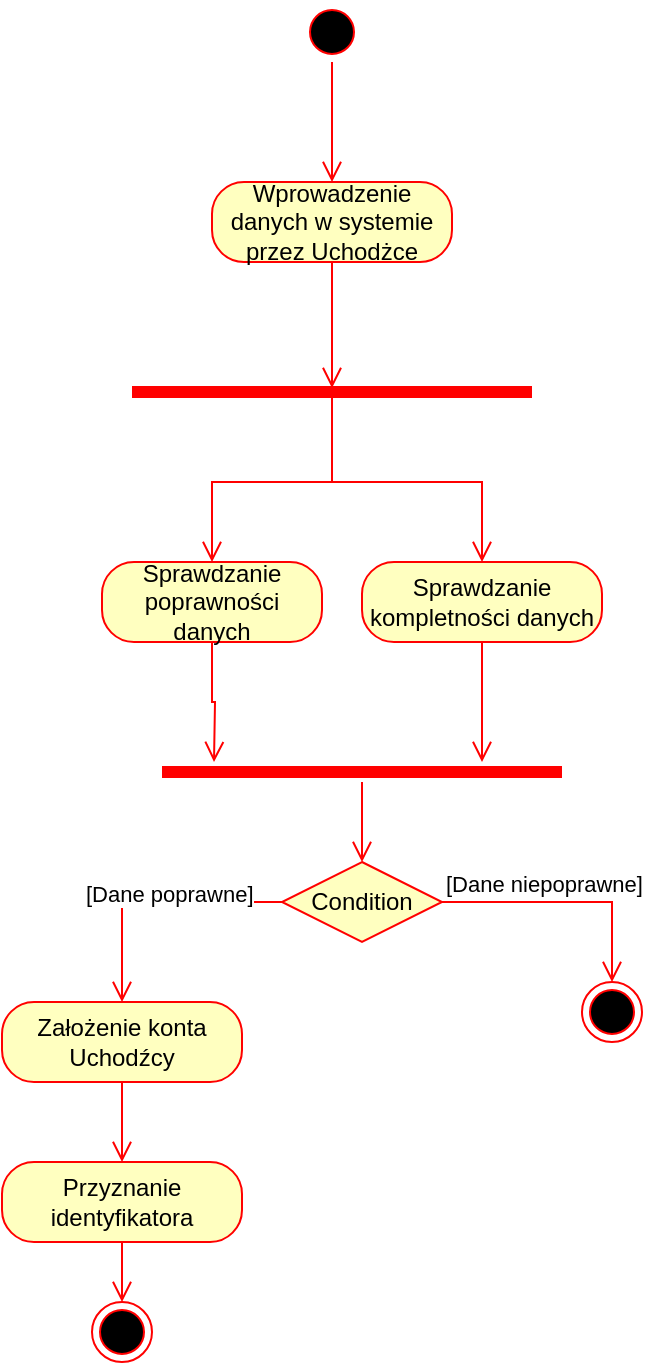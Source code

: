 <mxfile version="18.0.2" type="github">
  <diagram id="e3ee7VH9cD06IdkCObMe" name="Page-1">
    <mxGraphModel dx="1422" dy="794" grid="1" gridSize="10" guides="1" tooltips="1" connect="1" arrows="1" fold="1" page="1" pageScale="1" pageWidth="827" pageHeight="1169" math="0" shadow="0">
      <root>
        <mxCell id="0" />
        <mxCell id="1" parent="0" />
        <mxCell id="j7BDHyjhUiOG8_7mTlr5-1" value="" style="ellipse;html=1;shape=startState;fillColor=#000000;strokeColor=#ff0000;" vertex="1" parent="1">
          <mxGeometry x="200" y="50" width="30" height="30" as="geometry" />
        </mxCell>
        <mxCell id="j7BDHyjhUiOG8_7mTlr5-2" value="" style="edgeStyle=orthogonalEdgeStyle;html=1;verticalAlign=bottom;endArrow=open;endSize=8;strokeColor=#ff0000;rounded=0;entryX=0.5;entryY=0;entryDx=0;entryDy=0;" edge="1" source="j7BDHyjhUiOG8_7mTlr5-1" parent="1" target="j7BDHyjhUiOG8_7mTlr5-9">
          <mxGeometry relative="1" as="geometry">
            <mxPoint x="215" y="130" as="targetPoint" />
          </mxGeometry>
        </mxCell>
        <mxCell id="j7BDHyjhUiOG8_7mTlr5-9" value="Wprowadzenie danych w systemie przez Uchodżce" style="rounded=1;whiteSpace=wrap;html=1;arcSize=40;fontColor=#000000;fillColor=#ffffc0;strokeColor=#ff0000;" vertex="1" parent="1">
          <mxGeometry x="155" y="140" width="120" height="40" as="geometry" />
        </mxCell>
        <mxCell id="j7BDHyjhUiOG8_7mTlr5-10" value="" style="edgeStyle=orthogonalEdgeStyle;html=1;verticalAlign=bottom;endArrow=open;endSize=8;strokeColor=#ff0000;rounded=0;entryX=0.5;entryY=0.3;entryDx=0;entryDy=0;entryPerimeter=0;" edge="1" source="j7BDHyjhUiOG8_7mTlr5-9" parent="1" target="j7BDHyjhUiOG8_7mTlr5-11">
          <mxGeometry relative="1" as="geometry">
            <mxPoint x="215" y="220" as="targetPoint" />
          </mxGeometry>
        </mxCell>
        <mxCell id="j7BDHyjhUiOG8_7mTlr5-11" value="" style="shape=line;html=1;strokeWidth=6;strokeColor=#ff0000;" vertex="1" parent="1">
          <mxGeometry x="115" y="240" width="200" height="10" as="geometry" />
        </mxCell>
        <mxCell id="j7BDHyjhUiOG8_7mTlr5-12" value="" style="edgeStyle=orthogonalEdgeStyle;html=1;verticalAlign=bottom;endArrow=open;endSize=8;strokeColor=#ff0000;rounded=0;entryX=0.5;entryY=0;entryDx=0;entryDy=0;" edge="1" source="j7BDHyjhUiOG8_7mTlr5-11" parent="1" target="j7BDHyjhUiOG8_7mTlr5-14">
          <mxGeometry relative="1" as="geometry">
            <mxPoint x="160" y="320" as="targetPoint" />
          </mxGeometry>
        </mxCell>
        <mxCell id="j7BDHyjhUiOG8_7mTlr5-13" value="" style="edgeStyle=orthogonalEdgeStyle;html=1;verticalAlign=bottom;endArrow=open;endSize=8;strokeColor=#ff0000;rounded=0;exitX=0.5;exitY=0.8;exitDx=0;exitDy=0;exitPerimeter=0;entryX=0.5;entryY=0;entryDx=0;entryDy=0;" edge="1" parent="1" source="j7BDHyjhUiOG8_7mTlr5-11" target="j7BDHyjhUiOG8_7mTlr5-17">
          <mxGeometry relative="1" as="geometry">
            <mxPoint x="310" y="320" as="targetPoint" />
            <mxPoint x="225" y="260" as="sourcePoint" />
          </mxGeometry>
        </mxCell>
        <mxCell id="j7BDHyjhUiOG8_7mTlr5-14" value="Sprawdzanie poprawności danych" style="rounded=1;whiteSpace=wrap;html=1;arcSize=40;fontColor=#000000;fillColor=#ffffc0;strokeColor=#ff0000;" vertex="1" parent="1">
          <mxGeometry x="100" y="330" width="110" height="40" as="geometry" />
        </mxCell>
        <mxCell id="j7BDHyjhUiOG8_7mTlr5-15" value="" style="edgeStyle=orthogonalEdgeStyle;html=1;verticalAlign=bottom;endArrow=open;endSize=8;strokeColor=#ff0000;rounded=0;" edge="1" source="j7BDHyjhUiOG8_7mTlr5-14" parent="1">
          <mxGeometry relative="1" as="geometry">
            <mxPoint x="156" y="430" as="targetPoint" />
          </mxGeometry>
        </mxCell>
        <mxCell id="j7BDHyjhUiOG8_7mTlr5-17" value="Sprawdzanie kompletności danych" style="rounded=1;whiteSpace=wrap;html=1;arcSize=40;fontColor=#000000;fillColor=#ffffc0;strokeColor=#ff0000;" vertex="1" parent="1">
          <mxGeometry x="230" y="330" width="120" height="40" as="geometry" />
        </mxCell>
        <mxCell id="j7BDHyjhUiOG8_7mTlr5-18" value="" style="edgeStyle=orthogonalEdgeStyle;html=1;verticalAlign=bottom;endArrow=open;endSize=8;strokeColor=#ff0000;rounded=0;" edge="1" source="j7BDHyjhUiOG8_7mTlr5-17" parent="1">
          <mxGeometry relative="1" as="geometry">
            <mxPoint x="290" y="430" as="targetPoint" />
          </mxGeometry>
        </mxCell>
        <mxCell id="j7BDHyjhUiOG8_7mTlr5-19" value="" style="shape=line;html=1;strokeWidth=6;strokeColor=#ff0000;" vertex="1" parent="1">
          <mxGeometry x="130" y="430" width="200" height="10" as="geometry" />
        </mxCell>
        <mxCell id="j7BDHyjhUiOG8_7mTlr5-20" value="" style="edgeStyle=orthogonalEdgeStyle;html=1;verticalAlign=bottom;endArrow=open;endSize=8;strokeColor=#ff0000;rounded=0;entryX=0.5;entryY=0;entryDx=0;entryDy=0;" edge="1" source="j7BDHyjhUiOG8_7mTlr5-19" parent="1" target="j7BDHyjhUiOG8_7mTlr5-21">
          <mxGeometry relative="1" as="geometry">
            <mxPoint x="230" y="490" as="targetPoint" />
          </mxGeometry>
        </mxCell>
        <mxCell id="j7BDHyjhUiOG8_7mTlr5-21" value="Condition" style="rhombus;whiteSpace=wrap;html=1;fillColor=#ffffc0;strokeColor=#ff0000;" vertex="1" parent="1">
          <mxGeometry x="190" y="480" width="80" height="40" as="geometry" />
        </mxCell>
        <mxCell id="j7BDHyjhUiOG8_7mTlr5-22" value="[Dane niepoprawne]" style="edgeStyle=orthogonalEdgeStyle;html=1;align=left;verticalAlign=bottom;endArrow=open;endSize=8;strokeColor=#ff0000;rounded=0;entryX=0.5;entryY=0;entryDx=0;entryDy=0;" edge="1" source="j7BDHyjhUiOG8_7mTlr5-21" parent="1" target="j7BDHyjhUiOG8_7mTlr5-25">
          <mxGeometry x="-1" relative="1" as="geometry">
            <mxPoint x="360" y="570" as="targetPoint" />
          </mxGeometry>
        </mxCell>
        <mxCell id="j7BDHyjhUiOG8_7mTlr5-23" value="[Dane poprawne]" style="edgeStyle=orthogonalEdgeStyle;html=1;align=left;verticalAlign=top;endArrow=open;endSize=8;strokeColor=#ff0000;rounded=0;entryX=0.5;entryY=0;entryDx=0;entryDy=0;" edge="1" source="j7BDHyjhUiOG8_7mTlr5-21" parent="1" target="j7BDHyjhUiOG8_7mTlr5-31">
          <mxGeometry x="0.273" y="-28" relative="1" as="geometry">
            <mxPoint x="120" y="540" as="targetPoint" />
            <mxPoint x="8" y="-20" as="offset" />
          </mxGeometry>
        </mxCell>
        <mxCell id="j7BDHyjhUiOG8_7mTlr5-24" value="" style="ellipse;html=1;shape=endState;fillColor=#000000;strokeColor=#ff0000;" vertex="1" parent="1">
          <mxGeometry x="95" y="700" width="30" height="30" as="geometry" />
        </mxCell>
        <mxCell id="j7BDHyjhUiOG8_7mTlr5-25" value="" style="ellipse;html=1;shape=endState;fillColor=#000000;strokeColor=#ff0000;" vertex="1" parent="1">
          <mxGeometry x="340" y="540" width="30" height="30" as="geometry" />
        </mxCell>
        <mxCell id="j7BDHyjhUiOG8_7mTlr5-31" value="Założenie konta Uchodźcy" style="rounded=1;whiteSpace=wrap;html=1;arcSize=40;fontColor=#000000;fillColor=#ffffc0;strokeColor=#ff0000;" vertex="1" parent="1">
          <mxGeometry x="50" y="550" width="120" height="40" as="geometry" />
        </mxCell>
        <mxCell id="j7BDHyjhUiOG8_7mTlr5-32" value="" style="edgeStyle=orthogonalEdgeStyle;html=1;verticalAlign=bottom;endArrow=open;endSize=8;strokeColor=#ff0000;rounded=0;entryX=0.5;entryY=0;entryDx=0;entryDy=0;" edge="1" source="j7BDHyjhUiOG8_7mTlr5-31" parent="1" target="j7BDHyjhUiOG8_7mTlr5-33">
          <mxGeometry relative="1" as="geometry">
            <mxPoint x="110" y="640" as="targetPoint" />
          </mxGeometry>
        </mxCell>
        <mxCell id="j7BDHyjhUiOG8_7mTlr5-33" value="Przyznanie identyfikatora" style="rounded=1;whiteSpace=wrap;html=1;arcSize=40;fontColor=#000000;fillColor=#ffffc0;strokeColor=#ff0000;" vertex="1" parent="1">
          <mxGeometry x="50" y="630" width="120" height="40" as="geometry" />
        </mxCell>
        <mxCell id="j7BDHyjhUiOG8_7mTlr5-34" value="" style="edgeStyle=orthogonalEdgeStyle;html=1;verticalAlign=bottom;endArrow=open;endSize=8;strokeColor=#ff0000;rounded=0;entryX=0.5;entryY=0;entryDx=0;entryDy=0;" edge="1" source="j7BDHyjhUiOG8_7mTlr5-33" parent="1" target="j7BDHyjhUiOG8_7mTlr5-24">
          <mxGeometry relative="1" as="geometry">
            <mxPoint x="110" y="710" as="targetPoint" />
          </mxGeometry>
        </mxCell>
      </root>
    </mxGraphModel>
  </diagram>
</mxfile>
